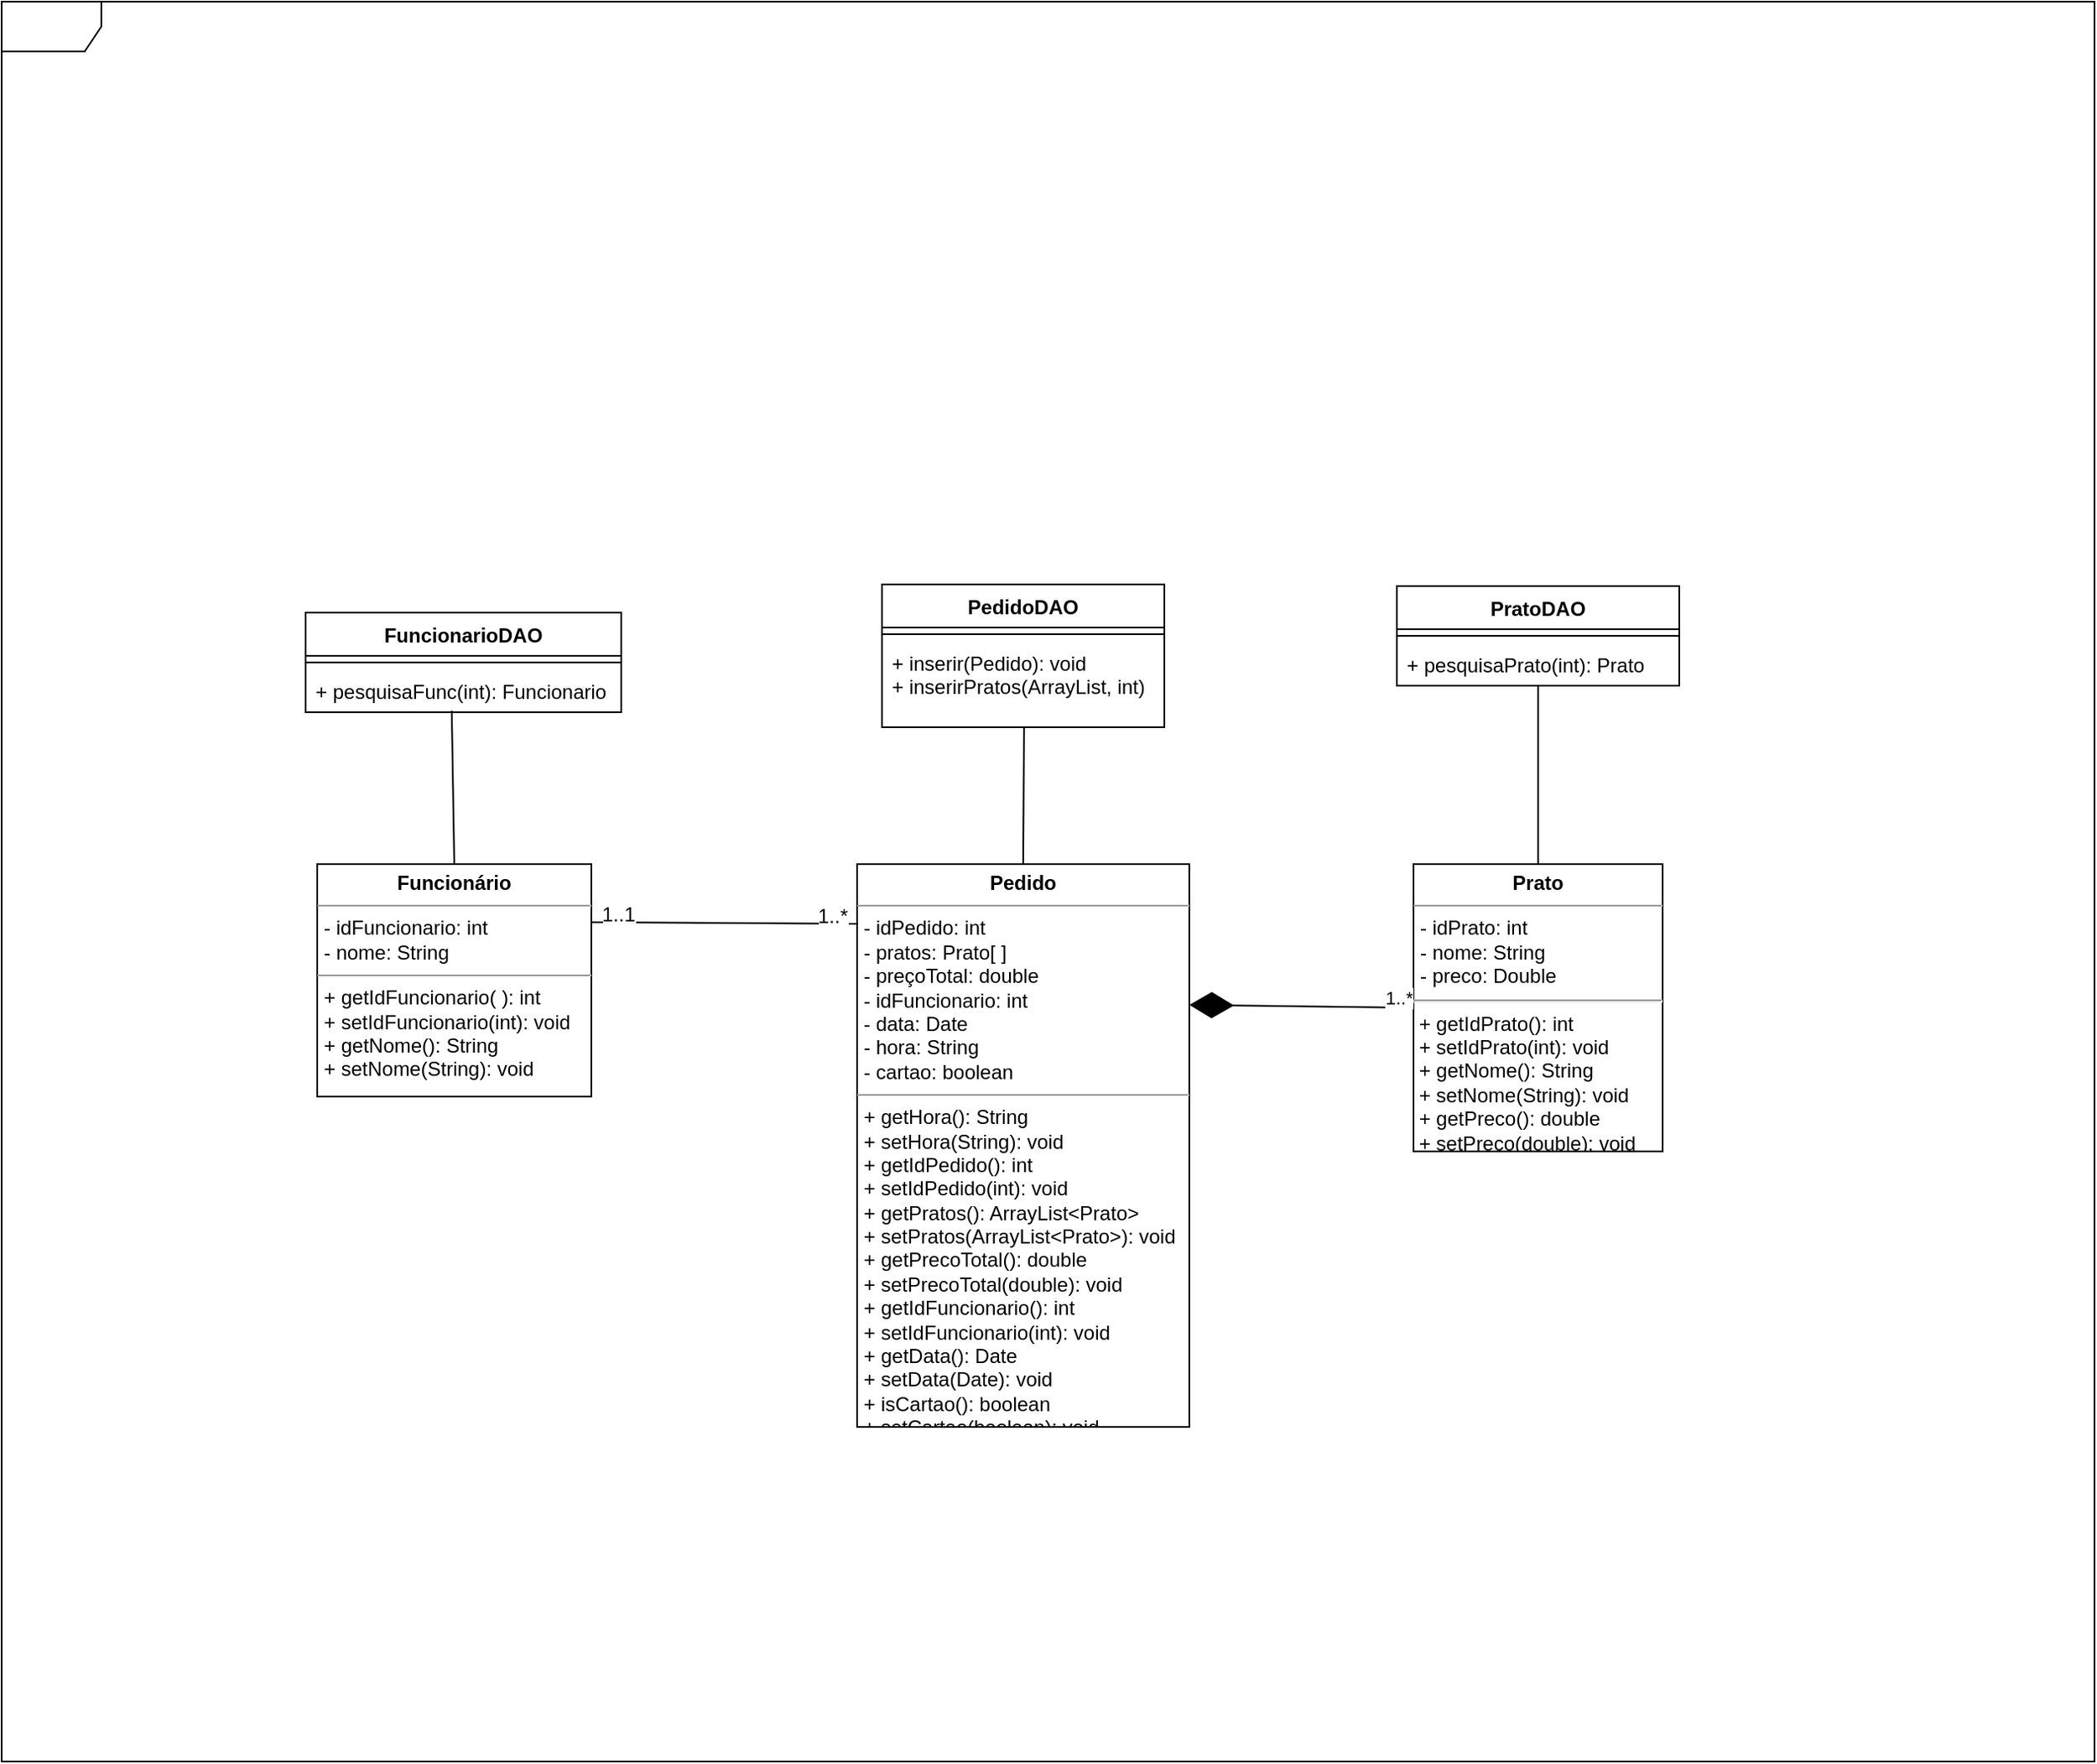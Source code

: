 <mxfile version="10.7.7" type="device"><diagram id="Zd6kyXv8T-obGGXaR0bK" name="Page-1"><mxGraphModel dx="969" dy="584" grid="1" gridSize="10" guides="1" tooltips="1" connect="1" arrows="1" fold="1" page="1" pageScale="1" pageWidth="827" pageHeight="1169" math="0" shadow="0"><root><mxCell id="0"/><mxCell id="1" parent="0"/><mxCell id="Zns9fcGY8CXQ_61VFz99-1" value="" style="shape=umlFrame;whiteSpace=wrap;html=1;rounded=0;shadow=0;comic=0;labelBackgroundColor=none;strokeColor=#000000;strokeWidth=1;fillColor=#ffffff;fontFamily=Verdana;fontSize=10;fontColor=#000000;align=center;" parent="1" vertex="1"><mxGeometry x="40" y="450" width="1260" height="1060" as="geometry"/></mxCell><mxCell id="Zns9fcGY8CXQ_61VFz99-2" style="edgeStyle=orthogonalEdgeStyle;rounded=0;html=1;dashed=1;labelBackgroundColor=none;startFill=0;endArrow=open;endFill=0;endSize=10;fontFamily=Verdana;fontSize=10;" parent="1" edge="1"><mxGeometry relative="1" as="geometry"><Array as="points"><mxPoint x="920" y="1353"/></Array><mxPoint x="980" y="1352.429" as="sourcePoint"/></mxGeometry></mxCell><mxCell id="Zns9fcGY8CXQ_61VFz99-3" style="edgeStyle=orthogonalEdgeStyle;rounded=0;html=1;dashed=1;labelBackgroundColor=none;startFill=0;endArrow=open;endFill=0;endSize=10;fontFamily=Verdana;fontSize=10;" parent="1" edge="1"><mxGeometry relative="1" as="geometry"><Array as="points"/><mxPoint x="1060" y="1235" as="sourcePoint"/></mxGeometry></mxCell><mxCell id="Zns9fcGY8CXQ_61VFz99-4" style="edgeStyle=orthogonalEdgeStyle;rounded=0;html=1;dashed=1;labelBackgroundColor=none;startFill=0;endArrow=open;endFill=0;endSize=10;fontFamily=Verdana;fontSize=10;" parent="1" edge="1"><mxGeometry relative="1" as="geometry"><Array as="points"><mxPoint x="875" y="1602"/><mxPoint x="875" y="1602"/></Array><mxPoint x="874.429" y="1595" as="sourcePoint"/></mxGeometry></mxCell><mxCell id="Zns9fcGY8CXQ_61VFz99-5" style="edgeStyle=orthogonalEdgeStyle;rounded=0;html=1;dashed=1;labelBackgroundColor=none;startFill=0;endArrow=open;endFill=0;endSize=10;fontFamily=Verdana;fontSize=10;" parent="1" edge="1"><mxGeometry relative="1" as="geometry"><Array as="points"><mxPoint x="880" y="1152"/></Array><mxPoint x="820" y="1152.429" as="targetPoint"/></mxGeometry></mxCell><mxCell id="Zns9fcGY8CXQ_61VFz99-6" style="edgeStyle=orthogonalEdgeStyle;rounded=0;html=1;dashed=1;labelBackgroundColor=none;startFill=0;endArrow=open;endFill=0;endSize=10;fontFamily=Verdana;fontSize=10;" parent="1" edge="1"><mxGeometry relative="1" as="geometry"><Array as="points"><mxPoint x="740" y="1661"/><mxPoint x="740" y="1661"/></Array><mxPoint x="710" y="1661.0" as="sourcePoint"/></mxGeometry></mxCell><mxCell id="Zns9fcGY8CXQ_61VFz99-7" value="&lt;p style=&quot;margin: 0px ; margin-top: 4px ; text-align: center&quot;&gt;&lt;b&gt;Pedido&lt;/b&gt;&lt;/p&gt;&lt;hr size=&quot;1&quot;&gt;&lt;p style=&quot;margin: 0px ; margin-left: 4px&quot;&gt;- idPedido: int&lt;/p&gt;&lt;p style=&quot;margin: 0px ; margin-left: 4px&quot;&gt;- pratos: Prato[ ]&lt;br&gt;- preçoTotal: double&lt;/p&gt;&lt;p style=&quot;margin: 0px ; margin-left: 4px&quot;&gt;- idFuncionario: int&lt;/p&gt;&lt;p style=&quot;margin: 0px ; margin-left: 4px&quot;&gt;- data: Date&lt;/p&gt;&lt;p style=&quot;margin: 0px ; margin-left: 4px&quot;&gt;- hora: String&lt;/p&gt;&lt;p style=&quot;margin: 0px ; margin-left: 4px&quot;&gt;- cartao: boolean&lt;/p&gt;&lt;hr size=&quot;1&quot;&gt;&lt;p style=&quot;margin: 0px ; margin-left: 4px&quot;&gt;+&amp;nbsp;getHora(): String&lt;/p&gt;&lt;p style=&quot;margin: 0px ; margin-left: 4px&quot;&gt;+&amp;nbsp;setHora(String): void&lt;/p&gt;&lt;p style=&quot;margin: 0px ; margin-left: 4px&quot;&gt;+&amp;nbsp;getIdPedido(): int&lt;/p&gt;&lt;p style=&quot;margin: 0px ; margin-left: 4px&quot;&gt;+ setIdPedido(int): void&lt;/p&gt;&lt;p style=&quot;margin: 0px ; margin-left: 4px&quot;&gt;+&amp;nbsp;getPratos(): ArrayList&amp;lt;Prato&amp;gt;&lt;/p&gt;&lt;p style=&quot;margin: 0px ; margin-left: 4px&quot;&gt;+&amp;nbsp;setPratos(ArrayList&amp;lt;Prato&amp;gt;): void&lt;/p&gt;&lt;p style=&quot;margin: 0px ; margin-left: 4px&quot;&gt;+&amp;nbsp;getPrecoTotal(): double&lt;/p&gt;&lt;p style=&quot;margin: 0px ; margin-left: 4px&quot;&gt;+&amp;nbsp;setPrecoTotal(double): void&lt;/p&gt;&lt;p style=&quot;margin: 0px ; margin-left: 4px&quot;&gt;+&amp;nbsp;getIdFuncionario(): int&lt;/p&gt;&lt;p style=&quot;margin: 0px ; margin-left: 4px&quot;&gt;+&amp;nbsp;setIdFuncionario(int): void&lt;/p&gt;&lt;p style=&quot;margin: 0px ; margin-left: 4px&quot;&gt;+&amp;nbsp;getData(): Date&lt;/p&gt;&lt;p style=&quot;margin: 0px ; margin-left: 4px&quot;&gt;+ setData(Date): void&lt;/p&gt;&lt;p style=&quot;margin: 0px ; margin-left: 4px&quot;&gt;+&amp;nbsp;isCartao(): boolean&lt;/p&gt;&lt;p style=&quot;margin: 0px ; margin-left: 4px&quot;&gt;+&amp;nbsp;setCartao(boolean): void&lt;/p&gt;&lt;p style=&quot;margin: 0px ; margin-left: 4px&quot;&gt;&lt;br&gt;&lt;/p&gt;&lt;p style=&quot;margin: 0px ; margin-left: 4px&quot;&gt;&lt;br&gt;&lt;/p&gt;" style="verticalAlign=top;align=left;overflow=fill;fontSize=12;fontFamily=Helvetica;html=1;rounded=0;shadow=0;comic=0;labelBackgroundColor=none;strokeColor=#000000;strokeWidth=1;fillColor=#ffffff;" parent="1" vertex="1"><mxGeometry x="555" y="969.5" width="200" height="339" as="geometry"/></mxCell><mxCell id="Zns9fcGY8CXQ_61VFz99-8" value="&lt;p style=&quot;margin: 0px ; margin-top: 4px ; text-align: center&quot;&gt;&lt;b&gt;Prato&lt;/b&gt;&lt;/p&gt;&lt;hr size=&quot;1&quot;&gt;&lt;p style=&quot;margin: 0px ; margin-left: 4px&quot;&gt;- idPrato: int&lt;/p&gt;&lt;p style=&quot;margin: 0px ; margin-left: 4px&quot;&gt;-&amp;nbsp;&lt;span&gt;nome: String&lt;/span&gt;&lt;/p&gt;&lt;p style=&quot;margin: 0px ; margin-left: 4px&quot;&gt;- preco: Double&amp;nbsp;&lt;/p&gt;&lt;hr&gt;&amp;nbsp;+&amp;nbsp;getIdPrato(): int&lt;br&gt;&amp;nbsp;+&amp;nbsp;setIdPrato(int): void&lt;br&gt;&amp;nbsp;+&amp;nbsp;getNome(): String&lt;br&gt;&amp;nbsp;+&amp;nbsp;setNome(String): void&lt;br&gt;&amp;nbsp;+&amp;nbsp;getPreco(): double&lt;br&gt;&amp;nbsp;+&amp;nbsp;setPreco(double): void&lt;br&gt;" style="verticalAlign=top;align=left;overflow=fill;fontSize=12;fontFamily=Helvetica;html=1;rounded=0;shadow=0;comic=0;labelBackgroundColor=none;strokeColor=#000000;strokeWidth=1;fillColor=#ffffff;" parent="1" vertex="1"><mxGeometry x="890" y="969.5" width="150" height="173" as="geometry"/></mxCell><mxCell id="Zns9fcGY8CXQ_61VFz99-9" style="edgeStyle=orthogonalEdgeStyle;rounded=0;html=1;dashed=1;labelBackgroundColor=none;startFill=0;endArrow=open;endFill=0;endSize=10;fontFamily=Verdana;fontSize=10;" parent="1" edge="1"><mxGeometry relative="1" as="geometry"><Array as="points"><mxPoint x="650" y="1122"/><mxPoint x="650" y="1092"/></Array><mxPoint x="580" y="1122.429" as="sourcePoint"/></mxGeometry></mxCell><mxCell id="Zns9fcGY8CXQ_61VFz99-10" style="edgeStyle=orthogonalEdgeStyle;rounded=0;html=1;dashed=1;labelBackgroundColor=none;startFill=0;endArrow=open;endFill=0;endSize=10;fontFamily=Verdana;fontSize=10;" parent="1" edge="1"><mxGeometry relative="1" as="geometry"><mxPoint x="580" y="1152" as="sourcePoint"/></mxGeometry></mxCell><mxCell id="Zns9fcGY8CXQ_61VFz99-11" style="edgeStyle=orthogonalEdgeStyle;rounded=0;html=1;dashed=1;labelBackgroundColor=none;startFill=0;endArrow=open;endFill=0;endSize=10;fontFamily=Verdana;fontSize=10;" parent="1" edge="1"><mxGeometry relative="1" as="geometry"><Array as="points"><mxPoint x="630" y="1212"/><mxPoint x="630" y="1274"/></Array><mxPoint x="580" y="1212.429" as="sourcePoint"/></mxGeometry></mxCell><mxCell id="Zns9fcGY8CXQ_61VFz99-12" style="edgeStyle=orthogonalEdgeStyle;rounded=0;html=1;dashed=1;labelBackgroundColor=none;startFill=0;endArrow=open;endFill=0;endSize=10;fontFamily=Verdana;fontSize=10;" parent="1" edge="1"><mxGeometry relative="1" as="geometry"><Array as="points"><mxPoint x="680" y="1192"/><mxPoint x="680" y="1192"/></Array><mxPoint x="580" y="1192.429" as="sourcePoint"/></mxGeometry></mxCell><mxCell id="Zns9fcGY8CXQ_61VFz99-13" style="edgeStyle=orthogonalEdgeStyle;rounded=0;html=1;dashed=1;labelBackgroundColor=none;startFill=0;endArrow=open;endFill=0;endSize=10;fontFamily=Verdana;fontSize=10;" parent="1" edge="1"><mxGeometry relative="1" as="geometry"><Array as="points"><mxPoint x="500" y="1412"/></Array><mxPoint x="500.143" y="1222" as="sourcePoint"/></mxGeometry></mxCell><mxCell id="Zns9fcGY8CXQ_61VFz99-14" style="edgeStyle=orthogonalEdgeStyle;rounded=0;html=1;dashed=1;labelBackgroundColor=none;startFill=0;endArrow=open;endFill=0;endSize=10;fontFamily=Verdana;fontSize=10;" parent="1" edge="1"><mxGeometry relative="1" as="geometry"><Array as="points"><mxPoint x="470" y="1610"/></Array><mxPoint x="470.143" y="1222" as="sourcePoint"/></mxGeometry></mxCell><mxCell id="Zns9fcGY8CXQ_61VFz99-15" style="edgeStyle=orthogonalEdgeStyle;rounded=0;html=1;dashed=1;labelBackgroundColor=none;startFill=0;endArrow=open;endFill=0;endSize=10;fontFamily=Verdana;fontSize=10;" parent="1" edge="1"><mxGeometry relative="1" as="geometry"><Array as="points"><mxPoint x="900" y="1222"/></Array><mxPoint x="980" y="1222.429" as="sourcePoint"/></mxGeometry></mxCell><mxCell id="Zns9fcGY8CXQ_61VFz99-16" value="&lt;p style=&quot;margin: 0px ; margin-top: 4px ; text-align: center&quot;&gt;&lt;b&gt;Funcionário&lt;/b&gt;&lt;/p&gt;&lt;hr size=&quot;1&quot;&gt;&lt;p style=&quot;margin: 0px ; margin-left: 4px&quot;&gt;- idFuncionario: int&lt;/p&gt;&lt;p style=&quot;margin: 0px ; margin-left: 4px&quot;&gt;- nome: String&lt;br&gt;&lt;/p&gt;&lt;hr size=&quot;1&quot;&gt;&lt;p style=&quot;margin: 0px ; margin-left: 4px&quot;&gt;+ getIdFuncionario( ): int&lt;/p&gt;&lt;p style=&quot;margin: 0px ; margin-left: 4px&quot;&gt;+ setIdFuncionario(int): void&lt;/p&gt;&lt;p style=&quot;margin: 0px ; margin-left: 4px&quot;&gt;+&amp;nbsp;getNome(): String&lt;/p&gt;&lt;p style=&quot;margin: 0px ; margin-left: 4px&quot;&gt;+&amp;nbsp;setNome(String): void&lt;/p&gt;&lt;p style=&quot;margin: 0px ; margin-left: 4px&quot;&gt;&lt;br&gt;&lt;/p&gt;" style="verticalAlign=top;align=left;overflow=fill;fontSize=12;fontFamily=Helvetica;html=1;" parent="1" vertex="1"><mxGeometry x="230" y="969.5" width="165" height="140" as="geometry"/></mxCell><mxCell id="Zns9fcGY8CXQ_61VFz99-26" value="FuncionarioDAO" style="swimlane;fontStyle=1;align=center;verticalAlign=top;childLayout=stackLayout;horizontal=1;startSize=26;horizontalStack=0;resizeParent=1;resizeParentMax=0;resizeLast=0;collapsible=1;marginBottom=0;" parent="1" vertex="1"><mxGeometry x="223" y="818" width="190" height="60" as="geometry"/></mxCell><mxCell id="Zns9fcGY8CXQ_61VFz99-28" value="" style="line;strokeWidth=1;fillColor=none;align=left;verticalAlign=middle;spacingTop=-1;spacingLeft=3;spacingRight=3;rotatable=0;labelPosition=right;points=[];portConstraint=eastwest;" parent="Zns9fcGY8CXQ_61VFz99-26" vertex="1"><mxGeometry y="26" width="190" height="8" as="geometry"/></mxCell><mxCell id="Zns9fcGY8CXQ_61VFz99-29" value="+ pesquisaFunc(int): Funcionario" style="text;strokeColor=none;fillColor=none;align=left;verticalAlign=top;spacingLeft=4;spacingRight=4;overflow=hidden;rotatable=0;points=[[0,0.5],[1,0.5]];portConstraint=eastwest;" parent="Zns9fcGY8CXQ_61VFz99-26" vertex="1"><mxGeometry y="34" width="190" height="26" as="geometry"/></mxCell><mxCell id="Zns9fcGY8CXQ_61VFz99-30" value="PedidoDAO" style="swimlane;fontStyle=1;align=center;verticalAlign=top;childLayout=stackLayout;horizontal=1;startSize=26;horizontalStack=0;resizeParent=1;resizeParentMax=0;resizeLast=0;collapsible=1;marginBottom=0;" parent="1" vertex="1"><mxGeometry x="570" y="801" width="170" height="86" as="geometry"/></mxCell><mxCell id="Zns9fcGY8CXQ_61VFz99-32" value="" style="line;strokeWidth=1;fillColor=none;align=left;verticalAlign=middle;spacingTop=-1;spacingLeft=3;spacingRight=3;rotatable=0;labelPosition=right;points=[];portConstraint=eastwest;" parent="Zns9fcGY8CXQ_61VFz99-30" vertex="1"><mxGeometry y="26" width="170" height="8" as="geometry"/></mxCell><mxCell id="Zns9fcGY8CXQ_61VFz99-33" value="+ inserir(Pedido): void&#10;+ inserirPratos(ArrayList, int)&#10;" style="text;strokeColor=none;fillColor=none;align=left;verticalAlign=top;spacingLeft=4;spacingRight=4;overflow=hidden;rotatable=0;points=[[0,0.5],[1,0.5]];portConstraint=eastwest;" parent="Zns9fcGY8CXQ_61VFz99-30" vertex="1"><mxGeometry y="34" width="170" height="52" as="geometry"/></mxCell><mxCell id="Zns9fcGY8CXQ_61VFz99-34" value="PratoDAO" style="swimlane;fontStyle=1;align=center;verticalAlign=top;childLayout=stackLayout;horizontal=1;startSize=26;horizontalStack=0;resizeParent=1;resizeParentMax=0;resizeLast=0;collapsible=1;marginBottom=0;" parent="1" vertex="1"><mxGeometry x="880" y="802" width="170" height="60" as="geometry"/></mxCell><mxCell id="Zns9fcGY8CXQ_61VFz99-36" value="" style="line;strokeWidth=1;fillColor=none;align=left;verticalAlign=middle;spacingTop=-1;spacingLeft=3;spacingRight=3;rotatable=0;labelPosition=right;points=[];portConstraint=eastwest;" parent="Zns9fcGY8CXQ_61VFz99-34" vertex="1"><mxGeometry y="26" width="170" height="8" as="geometry"/></mxCell><mxCell id="Zns9fcGY8CXQ_61VFz99-37" value="+ pesquisaPrato(int): Prato" style="text;strokeColor=none;fillColor=none;align=left;verticalAlign=top;spacingLeft=4;spacingRight=4;overflow=hidden;rotatable=0;points=[[0,0.5],[1,0.5]];portConstraint=eastwest;" parent="Zns9fcGY8CXQ_61VFz99-34" vertex="1"><mxGeometry y="34" width="170" height="26" as="geometry"/></mxCell><mxCell id="gN0gFC3PShgrsEIC_O4i-5" value="" style="endArrow=none;html=1;entryX=0.503;entryY=1.006;entryDx=0;entryDy=0;entryPerimeter=0;exitX=0.5;exitY=0;exitDx=0;exitDy=0;" edge="1" parent="1" source="Zns9fcGY8CXQ_61VFz99-7" target="Zns9fcGY8CXQ_61VFz99-33"><mxGeometry width="50" height="50" relative="1" as="geometry"><mxPoint x="600" y="950" as="sourcePoint"/><mxPoint x="650" y="900" as="targetPoint"/></mxGeometry></mxCell><mxCell id="gN0gFC3PShgrsEIC_O4i-6" value="" style="endArrow=none;html=1;exitX=0.5;exitY=0;exitDx=0;exitDy=0;" edge="1" parent="1" source="Zns9fcGY8CXQ_61VFz99-8" target="Zns9fcGY8CXQ_61VFz99-37"><mxGeometry width="50" height="50" relative="1" as="geometry"><mxPoint x="950" y="980" as="sourcePoint"/><mxPoint x="1000" y="930" as="targetPoint"/></mxGeometry></mxCell><mxCell id="gN0gFC3PShgrsEIC_O4i-7" value="" style="endArrow=none;html=1;entryX=0.463;entryY=0.968;entryDx=0;entryDy=0;entryPerimeter=0;exitX=0.5;exitY=0;exitDx=0;exitDy=0;" edge="1" parent="1" source="Zns9fcGY8CXQ_61VFz99-16" target="Zns9fcGY8CXQ_61VFz99-29"><mxGeometry width="50" height="50" relative="1" as="geometry"><mxPoint x="230" y="980" as="sourcePoint"/><mxPoint x="280" y="930" as="targetPoint"/></mxGeometry></mxCell><mxCell id="gN0gFC3PShgrsEIC_O4i-8" value="1..*" style="endArrow=diamondThin;endFill=1;endSize=24;html=1;exitX=0;exitY=0.5;exitDx=0;exitDy=0;entryX=1;entryY=0.25;entryDx=0;entryDy=0;" edge="1" parent="1" source="Zns9fcGY8CXQ_61VFz99-8" target="Zns9fcGY8CXQ_61VFz99-7"><mxGeometry x="-0.856" y="-6" width="160" relative="1" as="geometry"><mxPoint x="320" y="1150" as="sourcePoint"/><mxPoint x="480" y="1150" as="targetPoint"/><mxPoint as="offset"/></mxGeometry></mxCell><mxCell id="gN0gFC3PShgrsEIC_O4i-10" value="" style="endArrow=none;html=1;exitX=1;exitY=0.25;exitDx=0;exitDy=0;entryX=0.003;entryY=0.106;entryDx=0;entryDy=0;entryPerimeter=0;" edge="1" parent="1" source="Zns9fcGY8CXQ_61VFz99-16" target="Zns9fcGY8CXQ_61VFz99-7"><mxGeometry width="50" height="50" relative="1" as="geometry"><mxPoint x="450" y="1030" as="sourcePoint"/><mxPoint x="500" y="980" as="targetPoint"/></mxGeometry></mxCell><mxCell id="gN0gFC3PShgrsEIC_O4i-11" value="1..1" style="text;html=1;resizable=0;points=[];align=center;verticalAlign=middle;labelBackgroundColor=#ffffff;" vertex="1" connectable="0" parent="gN0gFC3PShgrsEIC_O4i-10"><mxGeometry x="-0.865" y="1" relative="1" as="geometry"><mxPoint x="4.5" y="-3.5" as="offset"/></mxGeometry></mxCell><mxCell id="gN0gFC3PShgrsEIC_O4i-12" value="1..*" style="text;html=1;resizable=0;points=[];align=center;verticalAlign=middle;labelBackgroundColor=#ffffff;" vertex="1" connectable="0" parent="gN0gFC3PShgrsEIC_O4i-10"><mxGeometry x="0.762" y="-2" relative="1" as="geometry"><mxPoint x="3.5" y="-7" as="offset"/></mxGeometry></mxCell></root></mxGraphModel></diagram></mxfile>